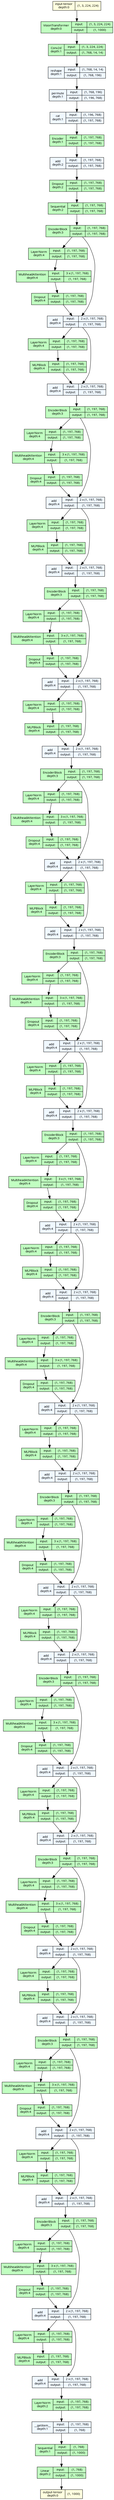 strict digraph ViT_b_16 {
	graph [ordering=in size="80.7,80.7"]
	node [align=left fontname="Linux libertine" fontsize=10 height=0.2 ranksep=0.1 shape=record style=filled]
	edge [fontsize=10]
	0 [label="input-tensor&#92;ndepth:0|(1, 3, 224, 224)" fillcolor=lightyellow]
	1 [label="VisionTransformer&#92;ndepth:0|{input:|output:}|{(1, 3, 224, 224)|(1, 1000)}" fillcolor=darkseagreen1]
	2 [label="Conv2d&#92;ndepth:1|{input:|output:}|{(1, 3, 224, 224)|(1, 768, 14, 14)}" fillcolor=darkseagreen1]
	3 [label="reshape&#92;ndepth:1|{input:|output:}|{(1, 768, 14, 14)|(1, 768, 196)}" fillcolor=aliceblue]
	4 [label="permute&#92;ndepth:1|{input:|output:}|{(1, 768, 196)|(1, 196, 768)}" fillcolor=aliceblue]
	5 [label="cat&#92;ndepth:1|{input:|output:}|{(1, 196, 768)|(1, 197, 768)}" fillcolor=aliceblue]
	6 [label="Encoder&#92;ndepth:1|{input:|output:}|{(1, 197, 768)|(1, 197, 768)}" fillcolor=darkseagreen1]
	7 [label="add&#92;ndepth:2|{input:|output:}|{(1, 197, 768)|(1, 197, 768)}" fillcolor=aliceblue]
	8 [label="Dropout&#92;ndepth:2|{input:|output:}|{(1, 197, 768)|(1, 197, 768)}" fillcolor=darkseagreen1]
	9 [label="Sequential&#92;ndepth:2|{input:|output:}|{(1, 197, 768)|(1, 197, 768)}" fillcolor=darkseagreen1]
	10 [label="EncoderBlock&#92;ndepth:3|{input:|output:}|{(1, 197, 768)|(1, 197, 768)}" fillcolor=darkseagreen1]
	11 [label="LayerNorm&#92;ndepth:4|{input:|output:}|{(1, 197, 768)|(1, 197, 768)}" fillcolor=darkseagreen1]
	12 [label="MultiheadAttention&#92;ndepth:4|{input:|output:}|{3 x (1, 197, 768)|(1, 197, 768)}" fillcolor=darkseagreen1]
	13 [label="Dropout&#92;ndepth:4|{input:|output:}|{(1, 197, 768)|(1, 197, 768)}" fillcolor=darkseagreen1]
	14 [label="add&#92;ndepth:4|{input:|output:}|{2 x (1, 197, 768)|(1, 197, 768)}" fillcolor=aliceblue]
	15 [label="LayerNorm&#92;ndepth:4|{input:|output:}|{(1, 197, 768)|(1, 197, 768)}" fillcolor=darkseagreen1]
	16 [label="MLPBlock&#92;ndepth:4|{input:|output:}|{(1, 197, 768)|(1, 197, 768)}" fillcolor=darkseagreen1]
	17 [label="add&#92;ndepth:4|{input:|output:}|{2 x (1, 197, 768)|(1, 197, 768)}" fillcolor=aliceblue]
	18 [label="EncoderBlock&#92;ndepth:3|{input:|output:}|{(1, 197, 768)|(1, 197, 768)}" fillcolor=darkseagreen1]
	19 [label="LayerNorm&#92;ndepth:4|{input:|output:}|{(1, 197, 768)|(1, 197, 768)}" fillcolor=darkseagreen1]
	20 [label="MultiheadAttention&#92;ndepth:4|{input:|output:}|{3 x (1, 197, 768)|(1, 197, 768)}" fillcolor=darkseagreen1]
	21 [label="Dropout&#92;ndepth:4|{input:|output:}|{(1, 197, 768)|(1, 197, 768)}" fillcolor=darkseagreen1]
	22 [label="add&#92;ndepth:4|{input:|output:}|{2 x (1, 197, 768)|(1, 197, 768)}" fillcolor=aliceblue]
	23 [label="LayerNorm&#92;ndepth:4|{input:|output:}|{(1, 197, 768)|(1, 197, 768)}" fillcolor=darkseagreen1]
	24 [label="MLPBlock&#92;ndepth:4|{input:|output:}|{(1, 197, 768)|(1, 197, 768)}" fillcolor=darkseagreen1]
	25 [label="add&#92;ndepth:4|{input:|output:}|{2 x (1, 197, 768)|(1, 197, 768)}" fillcolor=aliceblue]
	26 [label="EncoderBlock&#92;ndepth:3|{input:|output:}|{(1, 197, 768)|(1, 197, 768)}" fillcolor=darkseagreen1]
	27 [label="LayerNorm&#92;ndepth:4|{input:|output:}|{(1, 197, 768)|(1, 197, 768)}" fillcolor=darkseagreen1]
	28 [label="MultiheadAttention&#92;ndepth:4|{input:|output:}|{3 x (1, 197, 768)|(1, 197, 768)}" fillcolor=darkseagreen1]
	29 [label="Dropout&#92;ndepth:4|{input:|output:}|{(1, 197, 768)|(1, 197, 768)}" fillcolor=darkseagreen1]
	30 [label="add&#92;ndepth:4|{input:|output:}|{2 x (1, 197, 768)|(1, 197, 768)}" fillcolor=aliceblue]
	31 [label="LayerNorm&#92;ndepth:4|{input:|output:}|{(1, 197, 768)|(1, 197, 768)}" fillcolor=darkseagreen1]
	32 [label="MLPBlock&#92;ndepth:4|{input:|output:}|{(1, 197, 768)|(1, 197, 768)}" fillcolor=darkseagreen1]
	33 [label="add&#92;ndepth:4|{input:|output:}|{2 x (1, 197, 768)|(1, 197, 768)}" fillcolor=aliceblue]
	34 [label="EncoderBlock&#92;ndepth:3|{input:|output:}|{(1, 197, 768)|(1, 197, 768)}" fillcolor=darkseagreen1]
	35 [label="LayerNorm&#92;ndepth:4|{input:|output:}|{(1, 197, 768)|(1, 197, 768)}" fillcolor=darkseagreen1]
	36 [label="MultiheadAttention&#92;ndepth:4|{input:|output:}|{3 x (1, 197, 768)|(1, 197, 768)}" fillcolor=darkseagreen1]
	37 [label="Dropout&#92;ndepth:4|{input:|output:}|{(1, 197, 768)|(1, 197, 768)}" fillcolor=darkseagreen1]
	38 [label="add&#92;ndepth:4|{input:|output:}|{2 x (1, 197, 768)|(1, 197, 768)}" fillcolor=aliceblue]
	39 [label="LayerNorm&#92;ndepth:4|{input:|output:}|{(1, 197, 768)|(1, 197, 768)}" fillcolor=darkseagreen1]
	40 [label="MLPBlock&#92;ndepth:4|{input:|output:}|{(1, 197, 768)|(1, 197, 768)}" fillcolor=darkseagreen1]
	41 [label="add&#92;ndepth:4|{input:|output:}|{2 x (1, 197, 768)|(1, 197, 768)}" fillcolor=aliceblue]
	42 [label="EncoderBlock&#92;ndepth:3|{input:|output:}|{(1, 197, 768)|(1, 197, 768)}" fillcolor=darkseagreen1]
	43 [label="LayerNorm&#92;ndepth:4|{input:|output:}|{(1, 197, 768)|(1, 197, 768)}" fillcolor=darkseagreen1]
	44 [label="MultiheadAttention&#92;ndepth:4|{input:|output:}|{3 x (1, 197, 768)|(1, 197, 768)}" fillcolor=darkseagreen1]
	45 [label="Dropout&#92;ndepth:4|{input:|output:}|{(1, 197, 768)|(1, 197, 768)}" fillcolor=darkseagreen1]
	46 [label="add&#92;ndepth:4|{input:|output:}|{2 x (1, 197, 768)|(1, 197, 768)}" fillcolor=aliceblue]
	47 [label="LayerNorm&#92;ndepth:4|{input:|output:}|{(1, 197, 768)|(1, 197, 768)}" fillcolor=darkseagreen1]
	48 [label="MLPBlock&#92;ndepth:4|{input:|output:}|{(1, 197, 768)|(1, 197, 768)}" fillcolor=darkseagreen1]
	49 [label="add&#92;ndepth:4|{input:|output:}|{2 x (1, 197, 768)|(1, 197, 768)}" fillcolor=aliceblue]
	50 [label="EncoderBlock&#92;ndepth:3|{input:|output:}|{(1, 197, 768)|(1, 197, 768)}" fillcolor=darkseagreen1]
	51 [label="LayerNorm&#92;ndepth:4|{input:|output:}|{(1, 197, 768)|(1, 197, 768)}" fillcolor=darkseagreen1]
	52 [label="MultiheadAttention&#92;ndepth:4|{input:|output:}|{3 x (1, 197, 768)|(1, 197, 768)}" fillcolor=darkseagreen1]
	53 [label="Dropout&#92;ndepth:4|{input:|output:}|{(1, 197, 768)|(1, 197, 768)}" fillcolor=darkseagreen1]
	54 [label="add&#92;ndepth:4|{input:|output:}|{2 x (1, 197, 768)|(1, 197, 768)}" fillcolor=aliceblue]
	55 [label="LayerNorm&#92;ndepth:4|{input:|output:}|{(1, 197, 768)|(1, 197, 768)}" fillcolor=darkseagreen1]
	56 [label="MLPBlock&#92;ndepth:4|{input:|output:}|{(1, 197, 768)|(1, 197, 768)}" fillcolor=darkseagreen1]
	57 [label="add&#92;ndepth:4|{input:|output:}|{2 x (1, 197, 768)|(1, 197, 768)}" fillcolor=aliceblue]
	58 [label="EncoderBlock&#92;ndepth:3|{input:|output:}|{(1, 197, 768)|(1, 197, 768)}" fillcolor=darkseagreen1]
	59 [label="LayerNorm&#92;ndepth:4|{input:|output:}|{(1, 197, 768)|(1, 197, 768)}" fillcolor=darkseagreen1]
	60 [label="MultiheadAttention&#92;ndepth:4|{input:|output:}|{3 x (1, 197, 768)|(1, 197, 768)}" fillcolor=darkseagreen1]
	61 [label="Dropout&#92;ndepth:4|{input:|output:}|{(1, 197, 768)|(1, 197, 768)}" fillcolor=darkseagreen1]
	62 [label="add&#92;ndepth:4|{input:|output:}|{2 x (1, 197, 768)|(1, 197, 768)}" fillcolor=aliceblue]
	63 [label="LayerNorm&#92;ndepth:4|{input:|output:}|{(1, 197, 768)|(1, 197, 768)}" fillcolor=darkseagreen1]
	64 [label="MLPBlock&#92;ndepth:4|{input:|output:}|{(1, 197, 768)|(1, 197, 768)}" fillcolor=darkseagreen1]
	65 [label="add&#92;ndepth:4|{input:|output:}|{2 x (1, 197, 768)|(1, 197, 768)}" fillcolor=aliceblue]
	66 [label="EncoderBlock&#92;ndepth:3|{input:|output:}|{(1, 197, 768)|(1, 197, 768)}" fillcolor=darkseagreen1]
	67 [label="LayerNorm&#92;ndepth:4|{input:|output:}|{(1, 197, 768)|(1, 197, 768)}" fillcolor=darkseagreen1]
	68 [label="MultiheadAttention&#92;ndepth:4|{input:|output:}|{3 x (1, 197, 768)|(1, 197, 768)}" fillcolor=darkseagreen1]
	69 [label="Dropout&#92;ndepth:4|{input:|output:}|{(1, 197, 768)|(1, 197, 768)}" fillcolor=darkseagreen1]
	70 [label="add&#92;ndepth:4|{input:|output:}|{2 x (1, 197, 768)|(1, 197, 768)}" fillcolor=aliceblue]
	71 [label="LayerNorm&#92;ndepth:4|{input:|output:}|{(1, 197, 768)|(1, 197, 768)}" fillcolor=darkseagreen1]
	72 [label="MLPBlock&#92;ndepth:4|{input:|output:}|{(1, 197, 768)|(1, 197, 768)}" fillcolor=darkseagreen1]
	73 [label="add&#92;ndepth:4|{input:|output:}|{2 x (1, 197, 768)|(1, 197, 768)}" fillcolor=aliceblue]
	74 [label="EncoderBlock&#92;ndepth:3|{input:|output:}|{(1, 197, 768)|(1, 197, 768)}" fillcolor=darkseagreen1]
	75 [label="LayerNorm&#92;ndepth:4|{input:|output:}|{(1, 197, 768)|(1, 197, 768)}" fillcolor=darkseagreen1]
	76 [label="MultiheadAttention&#92;ndepth:4|{input:|output:}|{3 x (1, 197, 768)|(1, 197, 768)}" fillcolor=darkseagreen1]
	77 [label="Dropout&#92;ndepth:4|{input:|output:}|{(1, 197, 768)|(1, 197, 768)}" fillcolor=darkseagreen1]
	78 [label="add&#92;ndepth:4|{input:|output:}|{2 x (1, 197, 768)|(1, 197, 768)}" fillcolor=aliceblue]
	79 [label="LayerNorm&#92;ndepth:4|{input:|output:}|{(1, 197, 768)|(1, 197, 768)}" fillcolor=darkseagreen1]
	80 [label="MLPBlock&#92;ndepth:4|{input:|output:}|{(1, 197, 768)|(1, 197, 768)}" fillcolor=darkseagreen1]
	81 [label="add&#92;ndepth:4|{input:|output:}|{2 x (1, 197, 768)|(1, 197, 768)}" fillcolor=aliceblue]
	82 [label="EncoderBlock&#92;ndepth:3|{input:|output:}|{(1, 197, 768)|(1, 197, 768)}" fillcolor=darkseagreen1]
	83 [label="LayerNorm&#92;ndepth:4|{input:|output:}|{(1, 197, 768)|(1, 197, 768)}" fillcolor=darkseagreen1]
	84 [label="MultiheadAttention&#92;ndepth:4|{input:|output:}|{3 x (1, 197, 768)|(1, 197, 768)}" fillcolor=darkseagreen1]
	85 [label="Dropout&#92;ndepth:4|{input:|output:}|{(1, 197, 768)|(1, 197, 768)}" fillcolor=darkseagreen1]
	86 [label="add&#92;ndepth:4|{input:|output:}|{2 x (1, 197, 768)|(1, 197, 768)}" fillcolor=aliceblue]
	87 [label="LayerNorm&#92;ndepth:4|{input:|output:}|{(1, 197, 768)|(1, 197, 768)}" fillcolor=darkseagreen1]
	88 [label="MLPBlock&#92;ndepth:4|{input:|output:}|{(1, 197, 768)|(1, 197, 768)}" fillcolor=darkseagreen1]
	89 [label="add&#92;ndepth:4|{input:|output:}|{2 x (1, 197, 768)|(1, 197, 768)}" fillcolor=aliceblue]
	90 [label="EncoderBlock&#92;ndepth:3|{input:|output:}|{(1, 197, 768)|(1, 197, 768)}" fillcolor=darkseagreen1]
	91 [label="LayerNorm&#92;ndepth:4|{input:|output:}|{(1, 197, 768)|(1, 197, 768)}" fillcolor=darkseagreen1]
	92 [label="MultiheadAttention&#92;ndepth:4|{input:|output:}|{3 x (1, 197, 768)|(1, 197, 768)}" fillcolor=darkseagreen1]
	93 [label="Dropout&#92;ndepth:4|{input:|output:}|{(1, 197, 768)|(1, 197, 768)}" fillcolor=darkseagreen1]
	94 [label="add&#92;ndepth:4|{input:|output:}|{2 x (1, 197, 768)|(1, 197, 768)}" fillcolor=aliceblue]
	95 [label="LayerNorm&#92;ndepth:4|{input:|output:}|{(1, 197, 768)|(1, 197, 768)}" fillcolor=darkseagreen1]
	96 [label="MLPBlock&#92;ndepth:4|{input:|output:}|{(1, 197, 768)|(1, 197, 768)}" fillcolor=darkseagreen1]
	97 [label="add&#92;ndepth:4|{input:|output:}|{2 x (1, 197, 768)|(1, 197, 768)}" fillcolor=aliceblue]
	98 [label="EncoderBlock&#92;ndepth:3|{input:|output:}|{(1, 197, 768)|(1, 197, 768)}" fillcolor=darkseagreen1]
	99 [label="LayerNorm&#92;ndepth:4|{input:|output:}|{(1, 197, 768)|(1, 197, 768)}" fillcolor=darkseagreen1]
	100 [label="MultiheadAttention&#92;ndepth:4|{input:|output:}|{3 x (1, 197, 768)|(1, 197, 768)}" fillcolor=darkseagreen1]
	101 [label="Dropout&#92;ndepth:4|{input:|output:}|{(1, 197, 768)|(1, 197, 768)}" fillcolor=darkseagreen1]
	102 [label="add&#92;ndepth:4|{input:|output:}|{2 x (1, 197, 768)|(1, 197, 768)}" fillcolor=aliceblue]
	103 [label="LayerNorm&#92;ndepth:4|{input:|output:}|{(1, 197, 768)|(1, 197, 768)}" fillcolor=darkseagreen1]
	104 [label="MLPBlock&#92;ndepth:4|{input:|output:}|{(1, 197, 768)|(1, 197, 768)}" fillcolor=darkseagreen1]
	105 [label="add&#92;ndepth:4|{input:|output:}|{2 x (1, 197, 768)|(1, 197, 768)}" fillcolor=aliceblue]
	106 [label="LayerNorm&#92;ndepth:2|{input:|output:}|{(1, 197, 768)|(1, 197, 768)}" fillcolor=darkseagreen1]
	107 [label="__getitem__&#92;ndepth:1|{input:|output:}|{(1, 197, 768)|(1, 768)}" fillcolor=aliceblue]
	108 [label="Sequential&#92;ndepth:1|{input:|output:}|{(1, 768)|(1, 1000)}" fillcolor=darkseagreen1]
	109 [label="Linear&#92;ndepth:2|{input:|output:}|{(1, 768)|(1, 1000)}" fillcolor=darkseagreen1]
	110 [label="output-tensor&#92;ndepth:0|(1, 1000)" fillcolor=lightyellow]
	102 [label="add&#92;ndepth:4|{input:|output:}|{2 x (1, 197, 768)|(1, 197, 768)}" fillcolor=aliceblue]
	98 [label="EncoderBlock&#92;ndepth:3|{input:|output:}|{(1, 197, 768)|(1, 197, 768)}" fillcolor=darkseagreen1]
	94 [label="add&#92;ndepth:4|{input:|output:}|{2 x (1, 197, 768)|(1, 197, 768)}" fillcolor=aliceblue]
	90 [label="EncoderBlock&#92;ndepth:3|{input:|output:}|{(1, 197, 768)|(1, 197, 768)}" fillcolor=darkseagreen1]
	86 [label="add&#92;ndepth:4|{input:|output:}|{2 x (1, 197, 768)|(1, 197, 768)}" fillcolor=aliceblue]
	82 [label="EncoderBlock&#92;ndepth:3|{input:|output:}|{(1, 197, 768)|(1, 197, 768)}" fillcolor=darkseagreen1]
	78 [label="add&#92;ndepth:4|{input:|output:}|{2 x (1, 197, 768)|(1, 197, 768)}" fillcolor=aliceblue]
	74 [label="EncoderBlock&#92;ndepth:3|{input:|output:}|{(1, 197, 768)|(1, 197, 768)}" fillcolor=darkseagreen1]
	70 [label="add&#92;ndepth:4|{input:|output:}|{2 x (1, 197, 768)|(1, 197, 768)}" fillcolor=aliceblue]
	66 [label="EncoderBlock&#92;ndepth:3|{input:|output:}|{(1, 197, 768)|(1, 197, 768)}" fillcolor=darkseagreen1]
	62 [label="add&#92;ndepth:4|{input:|output:}|{2 x (1, 197, 768)|(1, 197, 768)}" fillcolor=aliceblue]
	58 [label="EncoderBlock&#92;ndepth:3|{input:|output:}|{(1, 197, 768)|(1, 197, 768)}" fillcolor=darkseagreen1]
	54 [label="add&#92;ndepth:4|{input:|output:}|{2 x (1, 197, 768)|(1, 197, 768)}" fillcolor=aliceblue]
	50 [label="EncoderBlock&#92;ndepth:3|{input:|output:}|{(1, 197, 768)|(1, 197, 768)}" fillcolor=darkseagreen1]
	46 [label="add&#92;ndepth:4|{input:|output:}|{2 x (1, 197, 768)|(1, 197, 768)}" fillcolor=aliceblue]
	42 [label="EncoderBlock&#92;ndepth:3|{input:|output:}|{(1, 197, 768)|(1, 197, 768)}" fillcolor=darkseagreen1]
	38 [label="add&#92;ndepth:4|{input:|output:}|{2 x (1, 197, 768)|(1, 197, 768)}" fillcolor=aliceblue]
	34 [label="EncoderBlock&#92;ndepth:3|{input:|output:}|{(1, 197, 768)|(1, 197, 768)}" fillcolor=darkseagreen1]
	30 [label="add&#92;ndepth:4|{input:|output:}|{2 x (1, 197, 768)|(1, 197, 768)}" fillcolor=aliceblue]
	26 [label="EncoderBlock&#92;ndepth:3|{input:|output:}|{(1, 197, 768)|(1, 197, 768)}" fillcolor=darkseagreen1]
	22 [label="add&#92;ndepth:4|{input:|output:}|{2 x (1, 197, 768)|(1, 197, 768)}" fillcolor=aliceblue]
	18 [label="EncoderBlock&#92;ndepth:3|{input:|output:}|{(1, 197, 768)|(1, 197, 768)}" fillcolor=darkseagreen1]
	14 [label="add&#92;ndepth:4|{input:|output:}|{2 x (1, 197, 768)|(1, 197, 768)}" fillcolor=aliceblue]
	10 [label="EncoderBlock&#92;ndepth:3|{input:|output:}|{(1, 197, 768)|(1, 197, 768)}" fillcolor=darkseagreen1]
	0 -> 1
	1 -> 2
	2 -> 3
	3 -> 4
	4 -> 5
	5 -> 6
	6 -> 7
	7 -> 8
	8 -> 9
	9 -> 10
	10 -> 11
	11 -> 12
	12 -> 13
	13 -> 14
	14 -> 15
	15 -> 16
	16 -> 17
	17 -> 18
	18 -> 19
	19 -> 20
	20 -> 21
	21 -> 22
	22 -> 23
	23 -> 24
	24 -> 25
	25 -> 26
	26 -> 27
	27 -> 28
	28 -> 29
	29 -> 30
	30 -> 31
	31 -> 32
	32 -> 33
	33 -> 34
	34 -> 35
	35 -> 36
	36 -> 37
	37 -> 38
	38 -> 39
	39 -> 40
	40 -> 41
	41 -> 42
	42 -> 43
	43 -> 44
	44 -> 45
	45 -> 46
	46 -> 47
	47 -> 48
	48 -> 49
	49 -> 50
	50 -> 51
	51 -> 52
	52 -> 53
	53 -> 54
	54 -> 55
	55 -> 56
	56 -> 57
	57 -> 58
	58 -> 59
	59 -> 60
	60 -> 61
	61 -> 62
	62 -> 63
	63 -> 64
	64 -> 65
	65 -> 66
	66 -> 67
	67 -> 68
	68 -> 69
	69 -> 70
	70 -> 71
	71 -> 72
	72 -> 73
	73 -> 74
	74 -> 75
	75 -> 76
	76 -> 77
	77 -> 78
	78 -> 79
	79 -> 80
	80 -> 81
	81 -> 82
	82 -> 83
	83 -> 84
	84 -> 85
	85 -> 86
	86 -> 87
	87 -> 88
	88 -> 89
	89 -> 90
	90 -> 91
	91 -> 92
	92 -> 93
	93 -> 94
	94 -> 95
	95 -> 96
	96 -> 97
	97 -> 98
	98 -> 99
	99 -> 100
	100 -> 101
	101 -> 102
	102 -> 103
	103 -> 104
	104 -> 105
	105 -> 106
	106 -> 107
	107 -> 108
	108 -> 109
	109 -> 110
	102 -> 105
	98 -> 102
	94 -> 97
	90 -> 94
	86 -> 89
	82 -> 86
	78 -> 81
	74 -> 78
	70 -> 73
	66 -> 70
	62 -> 65
	58 -> 62
	54 -> 57
	50 -> 54
	46 -> 49
	42 -> 46
	38 -> 41
	34 -> 38
	30 -> 33
	26 -> 30
	22 -> 25
	18 -> 22
	14 -> 17
	10 -> 14
}
